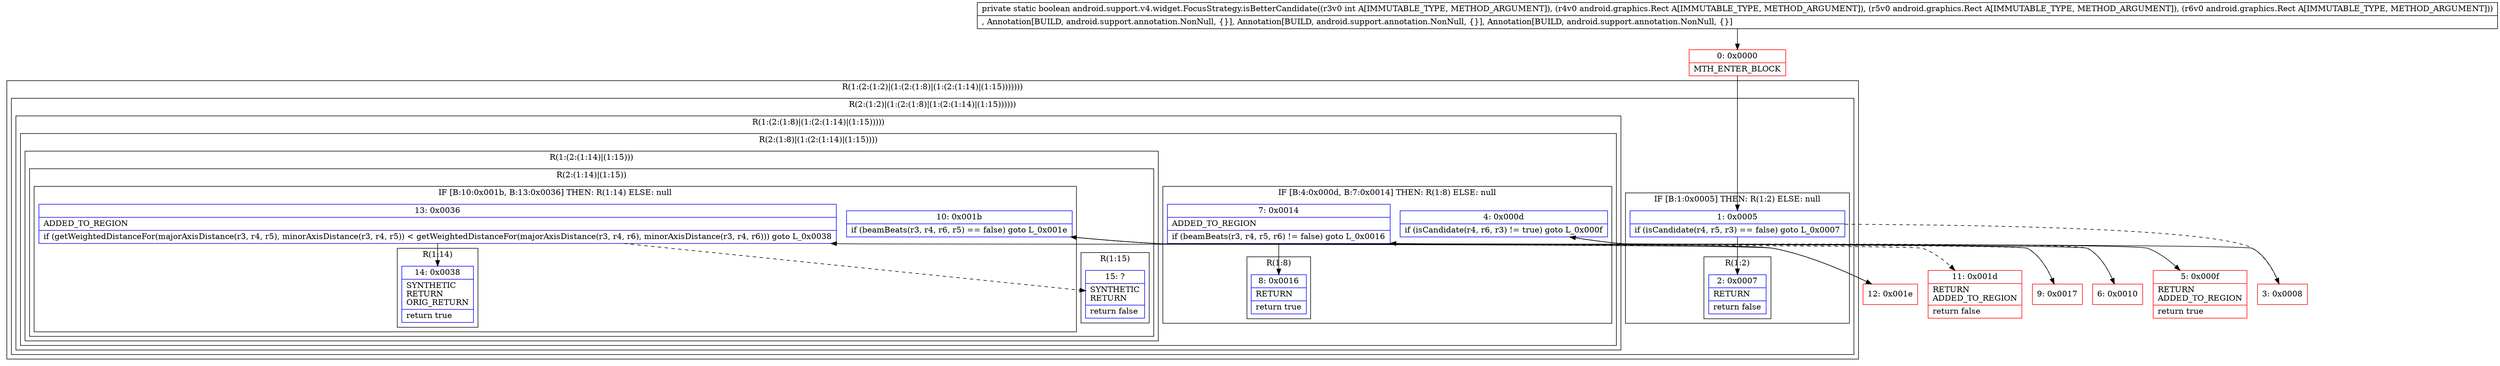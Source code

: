digraph "CFG forandroid.support.v4.widget.FocusStrategy.isBetterCandidate(ILandroid\/graphics\/Rect;Landroid\/graphics\/Rect;Landroid\/graphics\/Rect;)Z" {
subgraph cluster_Region_2147256105 {
label = "R(1:(2:(1:2)|(1:(2:(1:8)|(1:(2:(1:14)|(1:15)))))))";
node [shape=record,color=blue];
subgraph cluster_Region_1293425911 {
label = "R(2:(1:2)|(1:(2:(1:8)|(1:(2:(1:14)|(1:15))))))";
node [shape=record,color=blue];
subgraph cluster_IfRegion_364594330 {
label = "IF [B:1:0x0005] THEN: R(1:2) ELSE: null";
node [shape=record,color=blue];
Node_1 [shape=record,label="{1\:\ 0x0005|if (isCandidate(r4, r5, r3) == false) goto L_0x0007\l}"];
subgraph cluster_Region_1251703636 {
label = "R(1:2)";
node [shape=record,color=blue];
Node_2 [shape=record,label="{2\:\ 0x0007|RETURN\l|return false\l}"];
}
}
subgraph cluster_Region_1371891937 {
label = "R(1:(2:(1:8)|(1:(2:(1:14)|(1:15)))))";
node [shape=record,color=blue];
subgraph cluster_Region_1555511690 {
label = "R(2:(1:8)|(1:(2:(1:14)|(1:15))))";
node [shape=record,color=blue];
subgraph cluster_IfRegion_333916434 {
label = "IF [B:4:0x000d, B:7:0x0014] THEN: R(1:8) ELSE: null";
node [shape=record,color=blue];
Node_4 [shape=record,label="{4\:\ 0x000d|if (isCandidate(r4, r6, r3) != true) goto L_0x000f\l}"];
Node_7 [shape=record,label="{7\:\ 0x0014|ADDED_TO_REGION\l|if (beamBeats(r3, r4, r5, r6) != false) goto L_0x0016\l}"];
subgraph cluster_Region_45593057 {
label = "R(1:8)";
node [shape=record,color=blue];
Node_8 [shape=record,label="{8\:\ 0x0016|RETURN\l|return true\l}"];
}
}
subgraph cluster_Region_2018464566 {
label = "R(1:(2:(1:14)|(1:15)))";
node [shape=record,color=blue];
subgraph cluster_Region_491867868 {
label = "R(2:(1:14)|(1:15))";
node [shape=record,color=blue];
subgraph cluster_IfRegion_936664029 {
label = "IF [B:10:0x001b, B:13:0x0036] THEN: R(1:14) ELSE: null";
node [shape=record,color=blue];
Node_10 [shape=record,label="{10\:\ 0x001b|if (beamBeats(r3, r4, r6, r5) == false) goto L_0x001e\l}"];
Node_13 [shape=record,label="{13\:\ 0x0036|ADDED_TO_REGION\l|if (getWeightedDistanceFor(majorAxisDistance(r3, r4, r5), minorAxisDistance(r3, r4, r5)) \< getWeightedDistanceFor(majorAxisDistance(r3, r4, r6), minorAxisDistance(r3, r4, r6))) goto L_0x0038\l}"];
subgraph cluster_Region_139713663 {
label = "R(1:14)";
node [shape=record,color=blue];
Node_14 [shape=record,label="{14\:\ 0x0038|SYNTHETIC\lRETURN\lORIG_RETURN\l|return true\l}"];
}
}
subgraph cluster_Region_176683168 {
label = "R(1:15)";
node [shape=record,color=blue];
Node_15 [shape=record,label="{15\:\ ?|SYNTHETIC\lRETURN\l|return false\l}"];
}
}
}
}
}
}
}
Node_0 [shape=record,color=red,label="{0\:\ 0x0000|MTH_ENTER_BLOCK\l}"];
Node_3 [shape=record,color=red,label="{3\:\ 0x0008}"];
Node_5 [shape=record,color=red,label="{5\:\ 0x000f|RETURN\lADDED_TO_REGION\l|return true\l}"];
Node_6 [shape=record,color=red,label="{6\:\ 0x0010}"];
Node_9 [shape=record,color=red,label="{9\:\ 0x0017}"];
Node_11 [shape=record,color=red,label="{11\:\ 0x001d|RETURN\lADDED_TO_REGION\l|return false\l}"];
Node_12 [shape=record,color=red,label="{12\:\ 0x001e}"];
MethodNode[shape=record,label="{private static boolean android.support.v4.widget.FocusStrategy.isBetterCandidate((r3v0 int A[IMMUTABLE_TYPE, METHOD_ARGUMENT]), (r4v0 android.graphics.Rect A[IMMUTABLE_TYPE, METHOD_ARGUMENT]), (r5v0 android.graphics.Rect A[IMMUTABLE_TYPE, METHOD_ARGUMENT]), (r6v0 android.graphics.Rect A[IMMUTABLE_TYPE, METHOD_ARGUMENT]))  | , Annotation[BUILD, android.support.annotation.NonNull, \{\}], Annotation[BUILD, android.support.annotation.NonNull, \{\}], Annotation[BUILD, android.support.annotation.NonNull, \{\}]\l}"];
MethodNode -> Node_0;
Node_1 -> Node_2;
Node_1 -> Node_3[style=dashed];
Node_4 -> Node_5;
Node_4 -> Node_6[style=dashed];
Node_7 -> Node_8;
Node_7 -> Node_9[style=dashed];
Node_10 -> Node_11[style=dashed];
Node_10 -> Node_12;
Node_13 -> Node_14;
Node_13 -> Node_15[style=dashed];
Node_0 -> Node_1;
Node_3 -> Node_4;
Node_6 -> Node_7;
Node_9 -> Node_10;
Node_12 -> Node_13;
}

